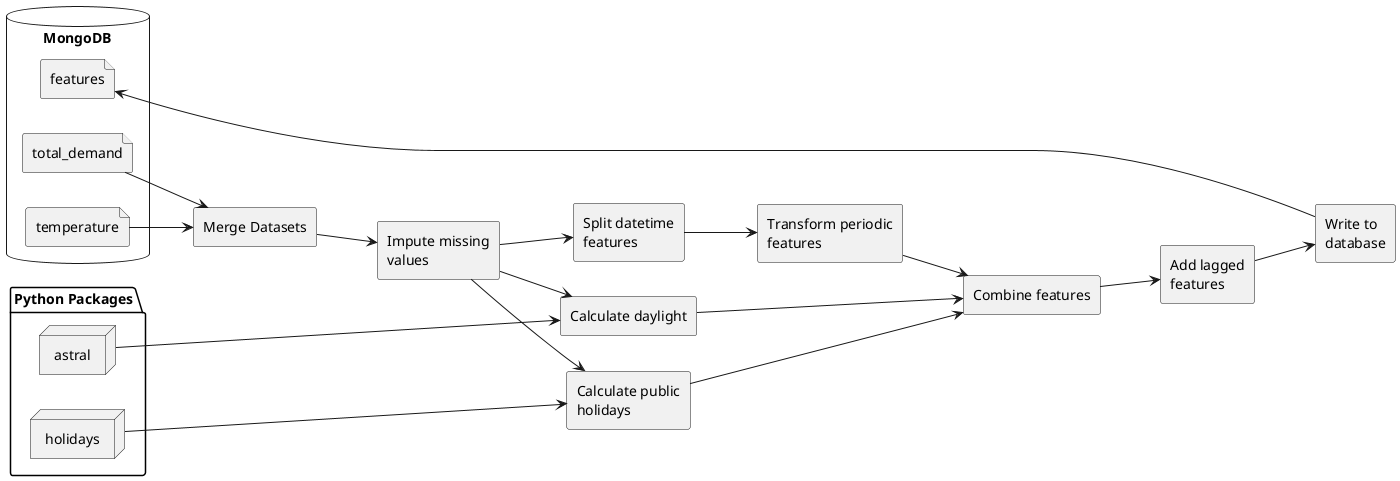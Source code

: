 @startuml
left to right direction

' Define the MongoDB box and place file icons inside it
database "MongoDB" {
  file "total_demand" as TD
  file "temperature" as TEMP
  file "features" as Features
}

' Define the Python Packages box and place agent icons inside it
package "Python Packages" {
    node "astral" as Astral
    node "holidays" as Holidays
}

' Define the Merge Datasets component
rectangle "Merge Datasets" as Merge

' Define Impute missing values
rectangle "Impute missing\nvalues" as Impute

' Define split datetime
rectangle "Split datetime\nfeatures" as Split

' Define Calculate daylight
rectangle "Calculate daylight" as Daylight

' Define Calculate public holiday
rectangle "Calculate public\nholidays" as PublicHoliday

' Define Calculate public holiday
rectangle "Transform periodic\nfeatures" as Periodic

' Define combine features
rectangle "Combine features" as Combine

' Define add lagged features
rectangle "Add lagged\nfeatures" as Lagged

' Define write to database
rectangle "Write to\ndatabase" as Write

' Draw arrows from file icons to the Merge Datasets
TD --> Merge
TEMP --> Merge
Astral ----> Daylight
Holidays ----> PublicHoliday
Merge --> Impute
Impute --> Split
Impute --> Daylight
Impute --> PublicHoliday
Split --> Periodic
Periodic --> Combine
PublicHoliday ---> Combine
Daylight ---> Combine
Combine --> Lagged
Lagged --> Write
Write --> Features


@enduml
